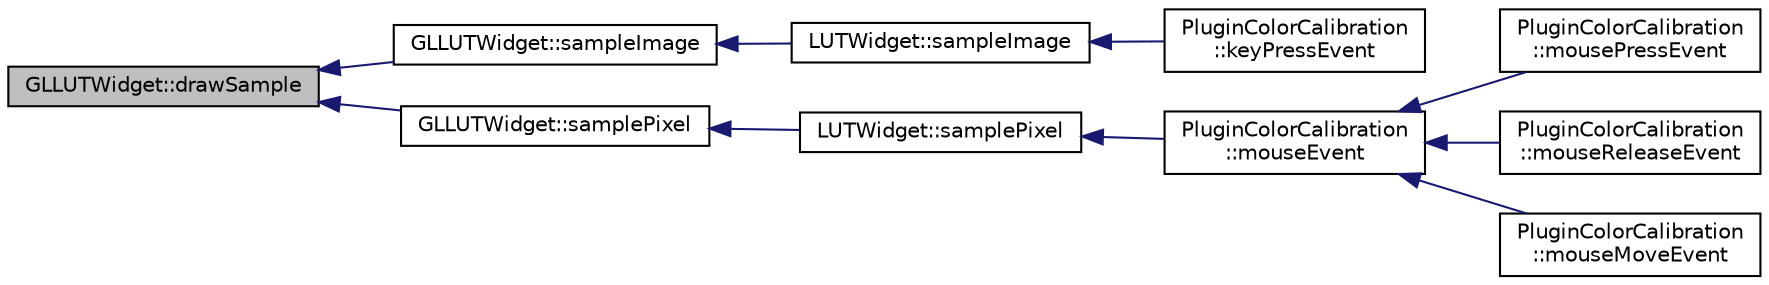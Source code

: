 digraph "GLLUTWidget::drawSample"
{
 // INTERACTIVE_SVG=YES
  edge [fontname="Helvetica",fontsize="10",labelfontname="Helvetica",labelfontsize="10"];
  node [fontname="Helvetica",fontsize="10",shape=record];
  rankdir="LR";
  Node1 [label="GLLUTWidget::drawSample",height=0.2,width=0.4,color="black", fillcolor="grey75", style="filled", fontcolor="black"];
  Node1 -> Node2 [dir="back",color="midnightblue",fontsize="10",style="solid",fontname="Helvetica"];
  Node2 [label="GLLUTWidget::sampleImage",height=0.2,width=0.4,color="black", fillcolor="white", style="filled",URL="$db/dc5/class_g_l_l_u_t_widget.html#a3e2913c19decac6677326514a50dab33"];
  Node2 -> Node3 [dir="back",color="midnightblue",fontsize="10",style="solid",fontname="Helvetica"];
  Node3 [label="LUTWidget::sampleImage",height=0.2,width=0.4,color="black", fillcolor="white", style="filled",URL="$d3/d1a/class_l_u_t_widget.html#a3d6dcf224662acc95aa978bd1c01e930"];
  Node3 -> Node4 [dir="back",color="midnightblue",fontsize="10",style="solid",fontname="Helvetica"];
  Node4 [label="PluginColorCalibration\l::keyPressEvent",height=0.2,width=0.4,color="black", fillcolor="white", style="filled",URL="$dc/d0e/class_plugin_color_calibration.html#a458dafdaa2221c1d7878bbfd28f46db1"];
  Node1 -> Node5 [dir="back",color="midnightblue",fontsize="10",style="solid",fontname="Helvetica"];
  Node5 [label="GLLUTWidget::samplePixel",height=0.2,width=0.4,color="black", fillcolor="white", style="filled",URL="$db/dc5/class_g_l_l_u_t_widget.html#aabff036f33c129b496cb6d9ea8317059"];
  Node5 -> Node6 [dir="back",color="midnightblue",fontsize="10",style="solid",fontname="Helvetica"];
  Node6 [label="LUTWidget::samplePixel",height=0.2,width=0.4,color="black", fillcolor="white", style="filled",URL="$d3/d1a/class_l_u_t_widget.html#a8b8ff4a31ce3986a458872986d21033c"];
  Node6 -> Node7 [dir="back",color="midnightblue",fontsize="10",style="solid",fontname="Helvetica"];
  Node7 [label="PluginColorCalibration\l::mouseEvent",height=0.2,width=0.4,color="black", fillcolor="white", style="filled",URL="$dc/d0e/class_plugin_color_calibration.html#a6e78acd9a597a71b07f5b9204944f842"];
  Node7 -> Node8 [dir="back",color="midnightblue",fontsize="10",style="solid",fontname="Helvetica"];
  Node8 [label="PluginColorCalibration\l::mousePressEvent",height=0.2,width=0.4,color="black", fillcolor="white", style="filled",URL="$dc/d0e/class_plugin_color_calibration.html#a957e9a21751a73273231cb68be0312c5"];
  Node7 -> Node9 [dir="back",color="midnightblue",fontsize="10",style="solid",fontname="Helvetica"];
  Node9 [label="PluginColorCalibration\l::mouseReleaseEvent",height=0.2,width=0.4,color="black", fillcolor="white", style="filled",URL="$dc/d0e/class_plugin_color_calibration.html#a1d8551634ab2db95f2f54d4efe3e0117"];
  Node7 -> Node10 [dir="back",color="midnightblue",fontsize="10",style="solid",fontname="Helvetica"];
  Node10 [label="PluginColorCalibration\l::mouseMoveEvent",height=0.2,width=0.4,color="black", fillcolor="white", style="filled",URL="$dc/d0e/class_plugin_color_calibration.html#af7444a8460c2e8fa2fe4b9cfba88f931"];
}
